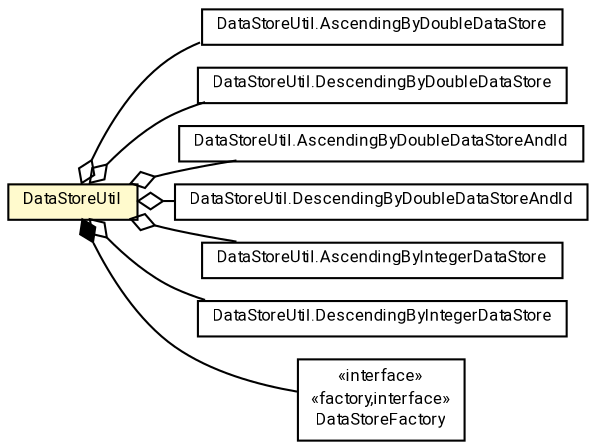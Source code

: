 #!/usr/local/bin/dot
#
# Class diagram 
# Generated by UMLGraph version R5_7_2-60-g0e99a6 (http://www.spinellis.gr/umlgraph/)
#

digraph G {
	graph [fontnames="svg"]
	edge [fontname="Roboto",fontsize=7,labelfontname="Roboto",labelfontsize=7,color="black"];
	node [fontname="Roboto",fontcolor="black",fontsize=8,shape=plaintext,margin=0,width=0,height=0];
	nodesep=0.15;
	ranksep=0.25;
	rankdir=LR;
	// de.lmu.ifi.dbs.elki.database.datastore.DataStoreUtil
	c3127592 [label=<<table title="de.lmu.ifi.dbs.elki.database.datastore.DataStoreUtil" border="0" cellborder="1" cellspacing="0" cellpadding="2" bgcolor="lemonChiffon" href="DataStoreUtil.html" target="_parent">
		<tr><td><table border="0" cellspacing="0" cellpadding="1">
		<tr><td align="center" balign="center"> <font face="Roboto">DataStoreUtil</font> </td></tr>
		</table></td></tr>
		</table>>, URL="DataStoreUtil.html"];
	// de.lmu.ifi.dbs.elki.database.datastore.DataStoreUtil.AscendingByDoubleDataStore
	c3127593 [label=<<table title="de.lmu.ifi.dbs.elki.database.datastore.DataStoreUtil.AscendingByDoubleDataStore" border="0" cellborder="1" cellspacing="0" cellpadding="2" href="DataStoreUtil.AscendingByDoubleDataStore.html" target="_parent">
		<tr><td><table border="0" cellspacing="0" cellpadding="1">
		<tr><td align="center" balign="center"> <font face="Roboto">DataStoreUtil.AscendingByDoubleDataStore</font> </td></tr>
		</table></td></tr>
		</table>>, URL="DataStoreUtil.AscendingByDoubleDataStore.html"];
	// de.lmu.ifi.dbs.elki.database.datastore.DataStoreUtil.DescendingByDoubleDataStore
	c3127594 [label=<<table title="de.lmu.ifi.dbs.elki.database.datastore.DataStoreUtil.DescendingByDoubleDataStore" border="0" cellborder="1" cellspacing="0" cellpadding="2" href="DataStoreUtil.DescendingByDoubleDataStore.html" target="_parent">
		<tr><td><table border="0" cellspacing="0" cellpadding="1">
		<tr><td align="center" balign="center"> <font face="Roboto">DataStoreUtil.DescendingByDoubleDataStore</font> </td></tr>
		</table></td></tr>
		</table>>, URL="DataStoreUtil.DescendingByDoubleDataStore.html"];
	// de.lmu.ifi.dbs.elki.database.datastore.DataStoreUtil.AscendingByDoubleDataStoreAndId
	c3127595 [label=<<table title="de.lmu.ifi.dbs.elki.database.datastore.DataStoreUtil.AscendingByDoubleDataStoreAndId" border="0" cellborder="1" cellspacing="0" cellpadding="2" href="DataStoreUtil.AscendingByDoubleDataStoreAndId.html" target="_parent">
		<tr><td><table border="0" cellspacing="0" cellpadding="1">
		<tr><td align="center" balign="center"> <font face="Roboto">DataStoreUtil.AscendingByDoubleDataStoreAndId</font> </td></tr>
		</table></td></tr>
		</table>>, URL="DataStoreUtil.AscendingByDoubleDataStoreAndId.html"];
	// de.lmu.ifi.dbs.elki.database.datastore.DataStoreUtil.DescendingByDoubleDataStoreAndId
	c3127596 [label=<<table title="de.lmu.ifi.dbs.elki.database.datastore.DataStoreUtil.DescendingByDoubleDataStoreAndId" border="0" cellborder="1" cellspacing="0" cellpadding="2" href="DataStoreUtil.DescendingByDoubleDataStoreAndId.html" target="_parent">
		<tr><td><table border="0" cellspacing="0" cellpadding="1">
		<tr><td align="center" balign="center"> <font face="Roboto">DataStoreUtil.DescendingByDoubleDataStoreAndId</font> </td></tr>
		</table></td></tr>
		</table>>, URL="DataStoreUtil.DescendingByDoubleDataStoreAndId.html"];
	// de.lmu.ifi.dbs.elki.database.datastore.DataStoreUtil.AscendingByIntegerDataStore
	c3127597 [label=<<table title="de.lmu.ifi.dbs.elki.database.datastore.DataStoreUtil.AscendingByIntegerDataStore" border="0" cellborder="1" cellspacing="0" cellpadding="2" href="DataStoreUtil.AscendingByIntegerDataStore.html" target="_parent">
		<tr><td><table border="0" cellspacing="0" cellpadding="1">
		<tr><td align="center" balign="center"> <font face="Roboto">DataStoreUtil.AscendingByIntegerDataStore</font> </td></tr>
		</table></td></tr>
		</table>>, URL="DataStoreUtil.AscendingByIntegerDataStore.html"];
	// de.lmu.ifi.dbs.elki.database.datastore.DataStoreUtil.DescendingByIntegerDataStore
	c3127598 [label=<<table title="de.lmu.ifi.dbs.elki.database.datastore.DataStoreUtil.DescendingByIntegerDataStore" border="0" cellborder="1" cellspacing="0" cellpadding="2" href="DataStoreUtil.DescendingByIntegerDataStore.html" target="_parent">
		<tr><td><table border="0" cellspacing="0" cellpadding="1">
		<tr><td align="center" balign="center"> <font face="Roboto">DataStoreUtil.DescendingByIntegerDataStore</font> </td></tr>
		</table></td></tr>
		</table>>, URL="DataStoreUtil.DescendingByIntegerDataStore.html"];
	// de.lmu.ifi.dbs.elki.database.datastore.DataStoreFactory
	c3127621 [label=<<table title="de.lmu.ifi.dbs.elki.database.datastore.DataStoreFactory" border="0" cellborder="1" cellspacing="0" cellpadding="2" href="DataStoreFactory.html" target="_parent">
		<tr><td><table border="0" cellspacing="0" cellpadding="1">
		<tr><td align="center" balign="center"> &#171;interface&#187; </td></tr>
		<tr><td align="center" balign="center"> &#171;factory,interface&#187; </td></tr>
		<tr><td align="center" balign="center"> <font face="Roboto">DataStoreFactory</font> </td></tr>
		</table></td></tr>
		</table>>, URL="DataStoreFactory.html"];
	// de.lmu.ifi.dbs.elki.database.datastore.DataStoreUtil composed de.lmu.ifi.dbs.elki.database.datastore.DataStoreFactory
	c3127592 -> c3127621 [arrowhead=none,arrowtail=diamond,dir=back,weight=6];
	// de.lmu.ifi.dbs.elki.database.datastore.DataStoreUtil has de.lmu.ifi.dbs.elki.database.datastore.DataStoreUtil.AscendingByDoubleDataStoreAndId
	c3127592 -> c3127595 [arrowhead=none,arrowtail=ediamond,dir=back,weight=4];
	// de.lmu.ifi.dbs.elki.database.datastore.DataStoreUtil has de.lmu.ifi.dbs.elki.database.datastore.DataStoreUtil.DescendingByDoubleDataStoreAndId
	c3127592 -> c3127596 [arrowhead=none,arrowtail=ediamond,dir=back,weight=4];
	// de.lmu.ifi.dbs.elki.database.datastore.DataStoreUtil has de.lmu.ifi.dbs.elki.database.datastore.DataStoreUtil.AscendingByDoubleDataStore
	c3127592 -> c3127593 [arrowhead=none,arrowtail=ediamond,dir=back,weight=4];
	// de.lmu.ifi.dbs.elki.database.datastore.DataStoreUtil has de.lmu.ifi.dbs.elki.database.datastore.DataStoreUtil.DescendingByDoubleDataStore
	c3127592 -> c3127594 [arrowhead=none,arrowtail=ediamond,dir=back,weight=4];
	// de.lmu.ifi.dbs.elki.database.datastore.DataStoreUtil has de.lmu.ifi.dbs.elki.database.datastore.DataStoreUtil.AscendingByIntegerDataStore
	c3127592 -> c3127597 [arrowhead=none,arrowtail=ediamond,dir=back,weight=4];
	// de.lmu.ifi.dbs.elki.database.datastore.DataStoreUtil has de.lmu.ifi.dbs.elki.database.datastore.DataStoreUtil.DescendingByIntegerDataStore
	c3127592 -> c3127598 [arrowhead=none,arrowtail=ediamond,dir=back,weight=4];
}

